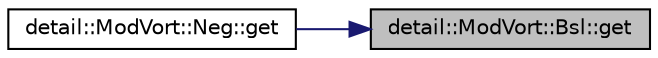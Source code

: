 digraph "detail::ModVort::Bsl::get"
{
 // LATEX_PDF_SIZE
  edge [fontname="Helvetica",fontsize="10",labelfontname="Helvetica",labelfontsize="10"];
  node [fontname="Helvetica",fontsize="10",shape=record];
  rankdir="RL";
  Node1 [label="detail::ModVort::Bsl::get",height=0.2,width=0.4,color="black", fillcolor="grey75", style="filled", fontcolor="black",tooltip=" "];
  Node1 -> Node2 [dir="back",color="midnightblue",fontsize="10",style="solid",fontname="Helvetica"];
  Node2 [label="detail::ModVort::Neg::get",height=0.2,width=0.4,color="black", fillcolor="white", style="filled",URL="$structdetail_1_1ModVort_1_1Neg.html#a06e53b526b14252653d1b8cd4ad3e4d4",tooltip=" "];
}

